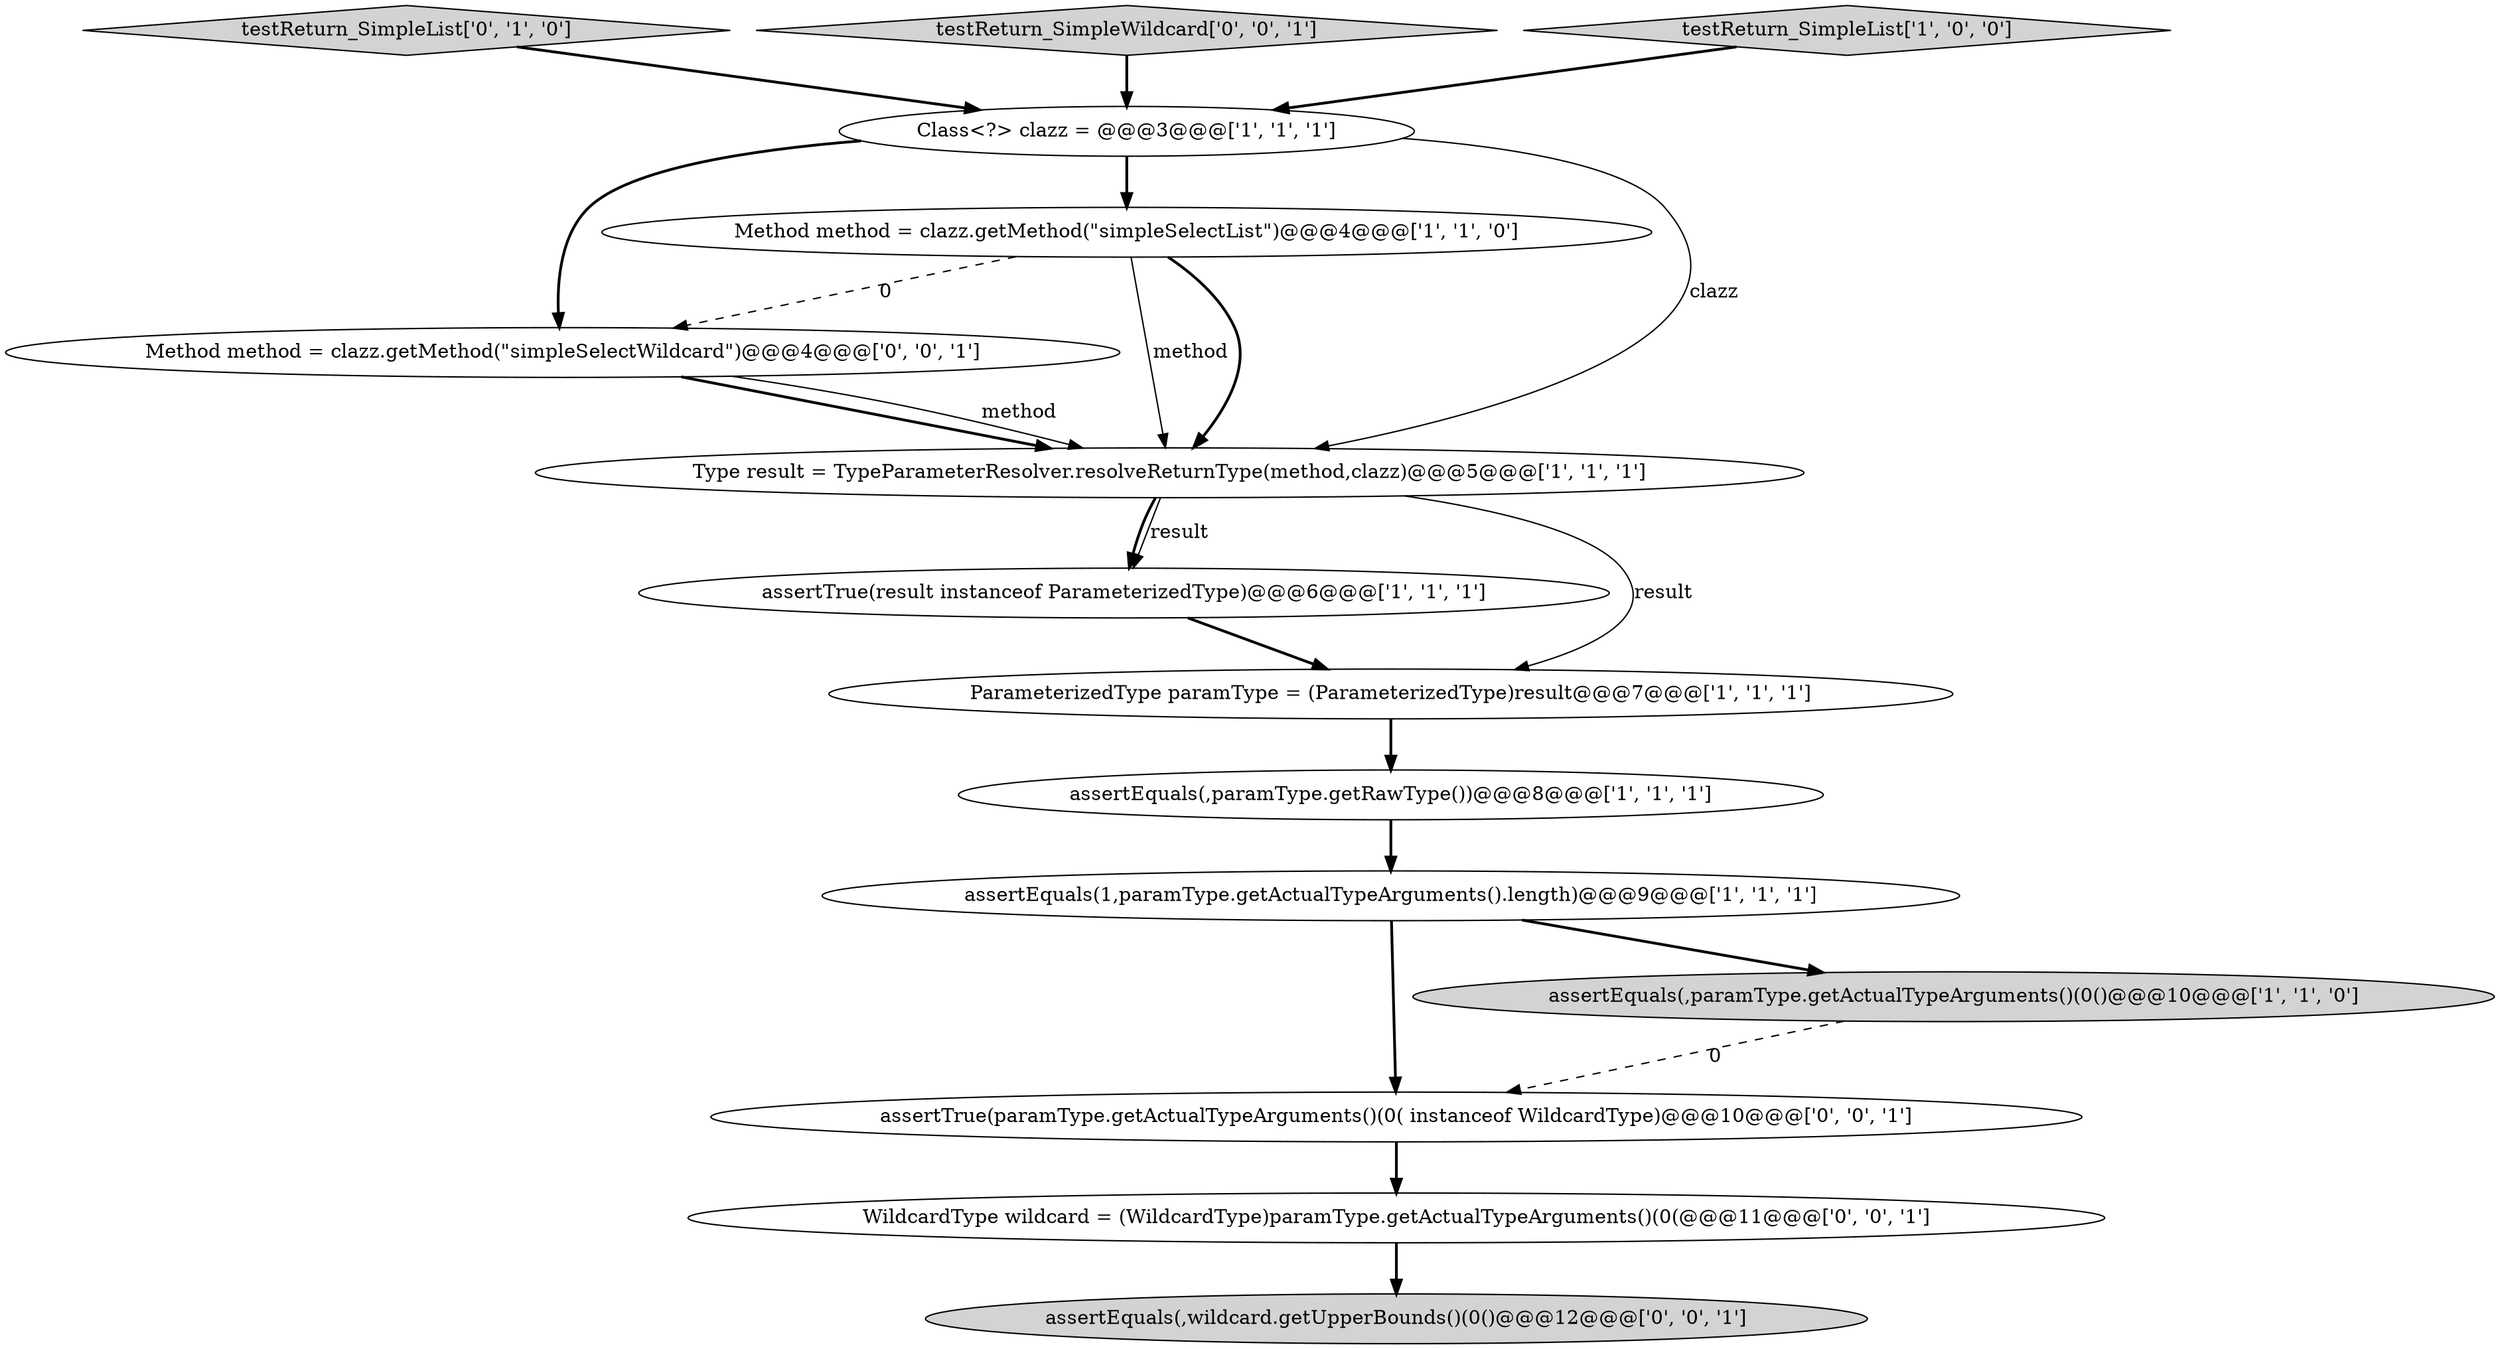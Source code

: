 digraph {
12 [style = filled, label = "Method method = clazz.getMethod(\"simpleSelectWildcard\")@@@4@@@['0', '0', '1']", fillcolor = white, shape = ellipse image = "AAA0AAABBB3BBB"];
9 [style = filled, label = "testReturn_SimpleList['0', '1', '0']", fillcolor = lightgray, shape = diamond image = "AAA0AAABBB2BBB"];
1 [style = filled, label = "Class<?> clazz = @@@3@@@['1', '1', '1']", fillcolor = white, shape = ellipse image = "AAA0AAABBB1BBB"];
3 [style = filled, label = "assertTrue(result instanceof ParameterizedType)@@@6@@@['1', '1', '1']", fillcolor = white, shape = ellipse image = "AAA0AAABBB1BBB"];
2 [style = filled, label = "Method method = clazz.getMethod(\"simpleSelectList\")@@@4@@@['1', '1', '0']", fillcolor = white, shape = ellipse image = "AAA0AAABBB1BBB"];
5 [style = filled, label = "assertEquals(,paramType.getRawType())@@@8@@@['1', '1', '1']", fillcolor = white, shape = ellipse image = "AAA0AAABBB1BBB"];
10 [style = filled, label = "testReturn_SimpleWildcard['0', '0', '1']", fillcolor = lightgray, shape = diamond image = "AAA0AAABBB3BBB"];
13 [style = filled, label = "assertTrue(paramType.getActualTypeArguments()(0( instanceof WildcardType)@@@10@@@['0', '0', '1']", fillcolor = white, shape = ellipse image = "AAA0AAABBB3BBB"];
14 [style = filled, label = "assertEquals(,wildcard.getUpperBounds()(0()@@@12@@@['0', '0', '1']", fillcolor = lightgray, shape = ellipse image = "AAA0AAABBB3BBB"];
8 [style = filled, label = "Type result = TypeParameterResolver.resolveReturnType(method,clazz)@@@5@@@['1', '1', '1']", fillcolor = white, shape = ellipse image = "AAA0AAABBB1BBB"];
7 [style = filled, label = "ParameterizedType paramType = (ParameterizedType)result@@@7@@@['1', '1', '1']", fillcolor = white, shape = ellipse image = "AAA0AAABBB1BBB"];
4 [style = filled, label = "testReturn_SimpleList['1', '0', '0']", fillcolor = lightgray, shape = diamond image = "AAA0AAABBB1BBB"];
0 [style = filled, label = "assertEquals(1,paramType.getActualTypeArguments().length)@@@9@@@['1', '1', '1']", fillcolor = white, shape = ellipse image = "AAA0AAABBB1BBB"];
11 [style = filled, label = "WildcardType wildcard = (WildcardType)paramType.getActualTypeArguments()(0(@@@11@@@['0', '0', '1']", fillcolor = white, shape = ellipse image = "AAA0AAABBB3BBB"];
6 [style = filled, label = "assertEquals(,paramType.getActualTypeArguments()(0()@@@10@@@['1', '1', '0']", fillcolor = lightgray, shape = ellipse image = "AAA0AAABBB1BBB"];
0->13 [style = bold, label=""];
11->14 [style = bold, label=""];
0->6 [style = bold, label=""];
8->3 [style = bold, label=""];
13->11 [style = bold, label=""];
2->12 [style = dashed, label="0"];
7->5 [style = bold, label=""];
6->13 [style = dashed, label="0"];
5->0 [style = bold, label=""];
3->7 [style = bold, label=""];
12->8 [style = bold, label=""];
2->8 [style = solid, label="method"];
1->8 [style = solid, label="clazz"];
1->12 [style = bold, label=""];
12->8 [style = solid, label="method"];
1->2 [style = bold, label=""];
4->1 [style = bold, label=""];
8->3 [style = solid, label="result"];
9->1 [style = bold, label=""];
10->1 [style = bold, label=""];
8->7 [style = solid, label="result"];
2->8 [style = bold, label=""];
}
